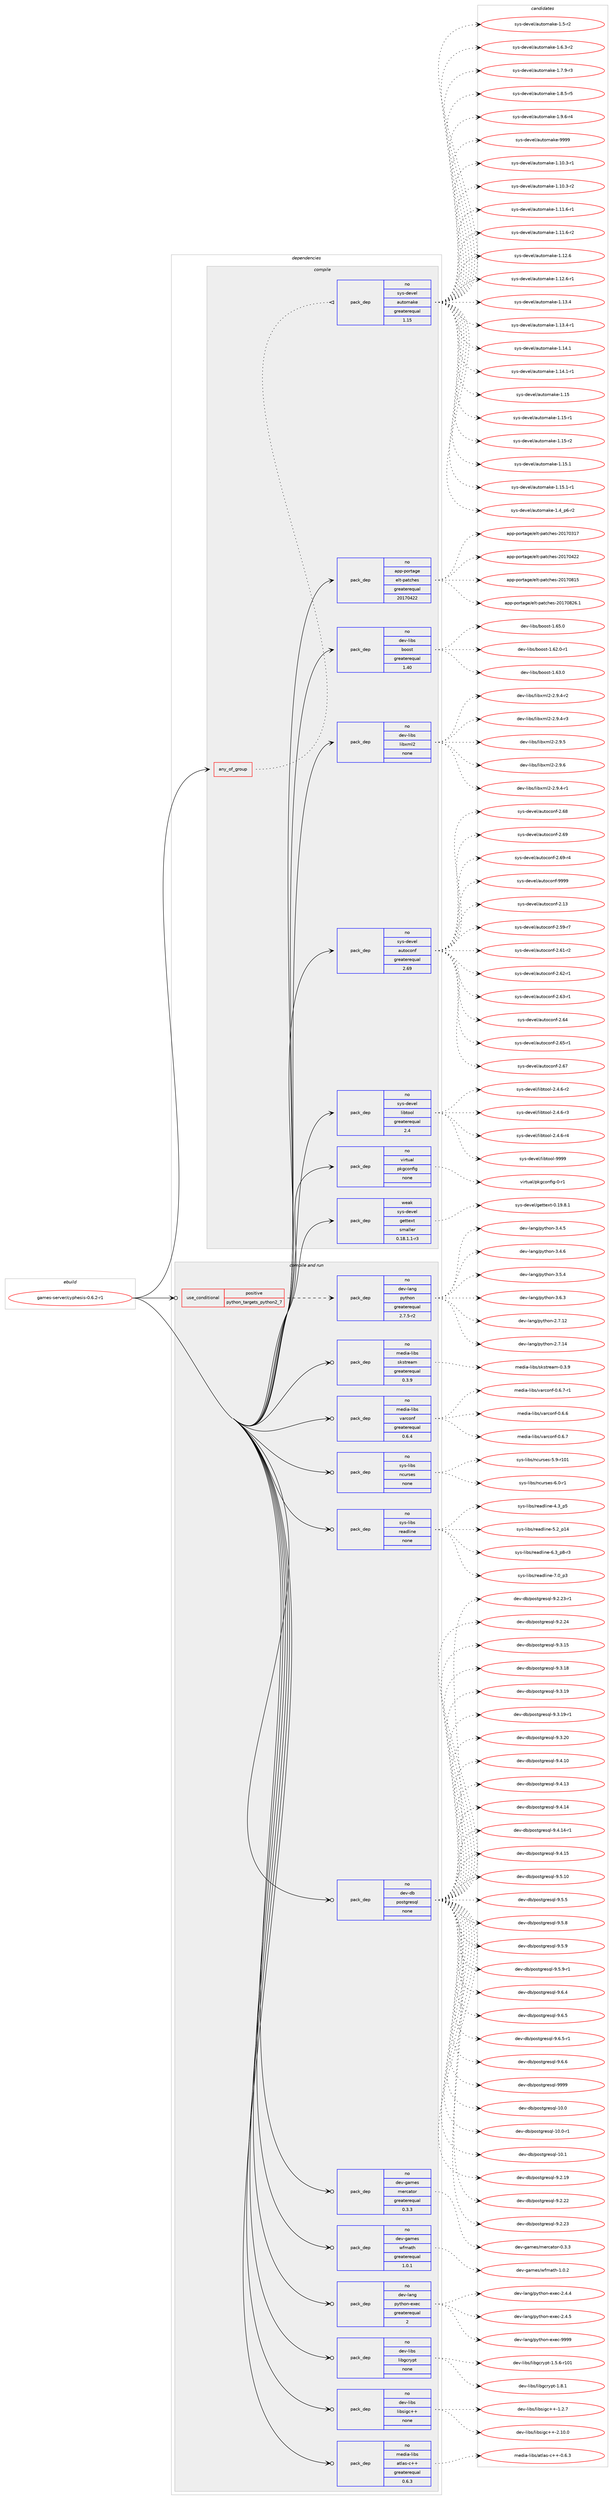 digraph prolog {

# *************
# Graph options
# *************

newrank=true;
concentrate=true;
compound=true;
graph [rankdir=LR,fontname=Helvetica,fontsize=10,ranksep=1.5];#, ranksep=2.5, nodesep=0.2];
edge  [arrowhead=vee];
node  [fontname=Helvetica,fontsize=10];

# **********
# The ebuild
# **********

subgraph cluster_leftcol {
color=gray;
rank=same;
label=<<i>ebuild</i>>;
id [label="games-server/cyphesis-0.6.2-r1", color=red, width=4, href="../games-server/cyphesis-0.6.2-r1.svg"];
}

# ****************
# The dependencies
# ****************

subgraph cluster_midcol {
color=gray;
label=<<i>dependencies</i>>;
subgraph cluster_compile {
fillcolor="#eeeeee";
style=filled;
label=<<i>compile</i>>;
subgraph any4693 {
dependency303102 [label=<<TABLE BORDER="0" CELLBORDER="1" CELLSPACING="0" CELLPADDING="4"><TR><TD CELLPADDING="10">any_of_group</TD></TR></TABLE>>, shape=none, color=red];subgraph pack217354 {
dependency303103 [label=<<TABLE BORDER="0" CELLBORDER="1" CELLSPACING="0" CELLPADDING="4" WIDTH="220"><TR><TD ROWSPAN="6" CELLPADDING="30">pack_dep</TD></TR><TR><TD WIDTH="110">no</TD></TR><TR><TD>sys-devel</TD></TR><TR><TD>automake</TD></TR><TR><TD>greaterequal</TD></TR><TR><TD>1.15</TD></TR></TABLE>>, shape=none, color=blue];
}
dependency303102:e -> dependency303103:w [weight=20,style="dotted",arrowhead="oinv"];
}
id:e -> dependency303102:w [weight=20,style="solid",arrowhead="vee"];
subgraph pack217355 {
dependency303104 [label=<<TABLE BORDER="0" CELLBORDER="1" CELLSPACING="0" CELLPADDING="4" WIDTH="220"><TR><TD ROWSPAN="6" CELLPADDING="30">pack_dep</TD></TR><TR><TD WIDTH="110">no</TD></TR><TR><TD>app-portage</TD></TR><TR><TD>elt-patches</TD></TR><TR><TD>greaterequal</TD></TR><TR><TD>20170422</TD></TR></TABLE>>, shape=none, color=blue];
}
id:e -> dependency303104:w [weight=20,style="solid",arrowhead="vee"];
subgraph pack217356 {
dependency303105 [label=<<TABLE BORDER="0" CELLBORDER="1" CELLSPACING="0" CELLPADDING="4" WIDTH="220"><TR><TD ROWSPAN="6" CELLPADDING="30">pack_dep</TD></TR><TR><TD WIDTH="110">no</TD></TR><TR><TD>dev-libs</TD></TR><TR><TD>boost</TD></TR><TR><TD>greaterequal</TD></TR><TR><TD>1.40</TD></TR></TABLE>>, shape=none, color=blue];
}
id:e -> dependency303105:w [weight=20,style="solid",arrowhead="vee"];
subgraph pack217357 {
dependency303106 [label=<<TABLE BORDER="0" CELLBORDER="1" CELLSPACING="0" CELLPADDING="4" WIDTH="220"><TR><TD ROWSPAN="6" CELLPADDING="30">pack_dep</TD></TR><TR><TD WIDTH="110">no</TD></TR><TR><TD>dev-libs</TD></TR><TR><TD>libxml2</TD></TR><TR><TD>none</TD></TR><TR><TD></TD></TR></TABLE>>, shape=none, color=blue];
}
id:e -> dependency303106:w [weight=20,style="solid",arrowhead="vee"];
subgraph pack217358 {
dependency303107 [label=<<TABLE BORDER="0" CELLBORDER="1" CELLSPACING="0" CELLPADDING="4" WIDTH="220"><TR><TD ROWSPAN="6" CELLPADDING="30">pack_dep</TD></TR><TR><TD WIDTH="110">no</TD></TR><TR><TD>sys-devel</TD></TR><TR><TD>autoconf</TD></TR><TR><TD>greaterequal</TD></TR><TR><TD>2.69</TD></TR></TABLE>>, shape=none, color=blue];
}
id:e -> dependency303107:w [weight=20,style="solid",arrowhead="vee"];
subgraph pack217359 {
dependency303108 [label=<<TABLE BORDER="0" CELLBORDER="1" CELLSPACING="0" CELLPADDING="4" WIDTH="220"><TR><TD ROWSPAN="6" CELLPADDING="30">pack_dep</TD></TR><TR><TD WIDTH="110">no</TD></TR><TR><TD>sys-devel</TD></TR><TR><TD>libtool</TD></TR><TR><TD>greaterequal</TD></TR><TR><TD>2.4</TD></TR></TABLE>>, shape=none, color=blue];
}
id:e -> dependency303108:w [weight=20,style="solid",arrowhead="vee"];
subgraph pack217360 {
dependency303109 [label=<<TABLE BORDER="0" CELLBORDER="1" CELLSPACING="0" CELLPADDING="4" WIDTH="220"><TR><TD ROWSPAN="6" CELLPADDING="30">pack_dep</TD></TR><TR><TD WIDTH="110">no</TD></TR><TR><TD>virtual</TD></TR><TR><TD>pkgconfig</TD></TR><TR><TD>none</TD></TR><TR><TD></TD></TR></TABLE>>, shape=none, color=blue];
}
id:e -> dependency303109:w [weight=20,style="solid",arrowhead="vee"];
subgraph pack217361 {
dependency303110 [label=<<TABLE BORDER="0" CELLBORDER="1" CELLSPACING="0" CELLPADDING="4" WIDTH="220"><TR><TD ROWSPAN="6" CELLPADDING="30">pack_dep</TD></TR><TR><TD WIDTH="110">weak</TD></TR><TR><TD>sys-devel</TD></TR><TR><TD>gettext</TD></TR><TR><TD>smaller</TD></TR><TR><TD>0.18.1.1-r3</TD></TR></TABLE>>, shape=none, color=blue];
}
id:e -> dependency303110:w [weight=20,style="solid",arrowhead="vee"];
}
subgraph cluster_compileandrun {
fillcolor="#eeeeee";
style=filled;
label=<<i>compile and run</i>>;
subgraph cond81001 {
dependency303111 [label=<<TABLE BORDER="0" CELLBORDER="1" CELLSPACING="0" CELLPADDING="4"><TR><TD ROWSPAN="3" CELLPADDING="10">use_conditional</TD></TR><TR><TD>positive</TD></TR><TR><TD>python_targets_python2_7</TD></TR></TABLE>>, shape=none, color=red];
subgraph pack217362 {
dependency303112 [label=<<TABLE BORDER="0" CELLBORDER="1" CELLSPACING="0" CELLPADDING="4" WIDTH="220"><TR><TD ROWSPAN="6" CELLPADDING="30">pack_dep</TD></TR><TR><TD WIDTH="110">no</TD></TR><TR><TD>dev-lang</TD></TR><TR><TD>python</TD></TR><TR><TD>greaterequal</TD></TR><TR><TD>2.7.5-r2</TD></TR></TABLE>>, shape=none, color=blue];
}
dependency303111:e -> dependency303112:w [weight=20,style="dashed",arrowhead="vee"];
}
id:e -> dependency303111:w [weight=20,style="solid",arrowhead="odotvee"];
subgraph pack217363 {
dependency303113 [label=<<TABLE BORDER="0" CELLBORDER="1" CELLSPACING="0" CELLPADDING="4" WIDTH="220"><TR><TD ROWSPAN="6" CELLPADDING="30">pack_dep</TD></TR><TR><TD WIDTH="110">no</TD></TR><TR><TD>dev-db</TD></TR><TR><TD>postgresql</TD></TR><TR><TD>none</TD></TR><TR><TD></TD></TR></TABLE>>, shape=none, color=blue];
}
id:e -> dependency303113:w [weight=20,style="solid",arrowhead="odotvee"];
subgraph pack217364 {
dependency303114 [label=<<TABLE BORDER="0" CELLBORDER="1" CELLSPACING="0" CELLPADDING="4" WIDTH="220"><TR><TD ROWSPAN="6" CELLPADDING="30">pack_dep</TD></TR><TR><TD WIDTH="110">no</TD></TR><TR><TD>dev-games</TD></TR><TR><TD>mercator</TD></TR><TR><TD>greaterequal</TD></TR><TR><TD>0.3.3</TD></TR></TABLE>>, shape=none, color=blue];
}
id:e -> dependency303114:w [weight=20,style="solid",arrowhead="odotvee"];
subgraph pack217365 {
dependency303115 [label=<<TABLE BORDER="0" CELLBORDER="1" CELLSPACING="0" CELLPADDING="4" WIDTH="220"><TR><TD ROWSPAN="6" CELLPADDING="30">pack_dep</TD></TR><TR><TD WIDTH="110">no</TD></TR><TR><TD>dev-games</TD></TR><TR><TD>wfmath</TD></TR><TR><TD>greaterequal</TD></TR><TR><TD>1.0.1</TD></TR></TABLE>>, shape=none, color=blue];
}
id:e -> dependency303115:w [weight=20,style="solid",arrowhead="odotvee"];
subgraph pack217366 {
dependency303116 [label=<<TABLE BORDER="0" CELLBORDER="1" CELLSPACING="0" CELLPADDING="4" WIDTH="220"><TR><TD ROWSPAN="6" CELLPADDING="30">pack_dep</TD></TR><TR><TD WIDTH="110">no</TD></TR><TR><TD>dev-lang</TD></TR><TR><TD>python-exec</TD></TR><TR><TD>greaterequal</TD></TR><TR><TD>2</TD></TR></TABLE>>, shape=none, color=blue];
}
id:e -> dependency303116:w [weight=20,style="solid",arrowhead="odotvee"];
subgraph pack217367 {
dependency303117 [label=<<TABLE BORDER="0" CELLBORDER="1" CELLSPACING="0" CELLPADDING="4" WIDTH="220"><TR><TD ROWSPAN="6" CELLPADDING="30">pack_dep</TD></TR><TR><TD WIDTH="110">no</TD></TR><TR><TD>dev-libs</TD></TR><TR><TD>libgcrypt</TD></TR><TR><TD>none</TD></TR><TR><TD></TD></TR></TABLE>>, shape=none, color=blue];
}
id:e -> dependency303117:w [weight=20,style="solid",arrowhead="odotvee"];
subgraph pack217368 {
dependency303118 [label=<<TABLE BORDER="0" CELLBORDER="1" CELLSPACING="0" CELLPADDING="4" WIDTH="220"><TR><TD ROWSPAN="6" CELLPADDING="30">pack_dep</TD></TR><TR><TD WIDTH="110">no</TD></TR><TR><TD>dev-libs</TD></TR><TR><TD>libsigc++</TD></TR><TR><TD>none</TD></TR><TR><TD></TD></TR></TABLE>>, shape=none, color=blue];
}
id:e -> dependency303118:w [weight=20,style="solid",arrowhead="odotvee"];
subgraph pack217369 {
dependency303119 [label=<<TABLE BORDER="0" CELLBORDER="1" CELLSPACING="0" CELLPADDING="4" WIDTH="220"><TR><TD ROWSPAN="6" CELLPADDING="30">pack_dep</TD></TR><TR><TD WIDTH="110">no</TD></TR><TR><TD>media-libs</TD></TR><TR><TD>atlas-c++</TD></TR><TR><TD>greaterequal</TD></TR><TR><TD>0.6.3</TD></TR></TABLE>>, shape=none, color=blue];
}
id:e -> dependency303119:w [weight=20,style="solid",arrowhead="odotvee"];
subgraph pack217370 {
dependency303120 [label=<<TABLE BORDER="0" CELLBORDER="1" CELLSPACING="0" CELLPADDING="4" WIDTH="220"><TR><TD ROWSPAN="6" CELLPADDING="30">pack_dep</TD></TR><TR><TD WIDTH="110">no</TD></TR><TR><TD>media-libs</TD></TR><TR><TD>skstream</TD></TR><TR><TD>greaterequal</TD></TR><TR><TD>0.3.9</TD></TR></TABLE>>, shape=none, color=blue];
}
id:e -> dependency303120:w [weight=20,style="solid",arrowhead="odotvee"];
subgraph pack217371 {
dependency303121 [label=<<TABLE BORDER="0" CELLBORDER="1" CELLSPACING="0" CELLPADDING="4" WIDTH="220"><TR><TD ROWSPAN="6" CELLPADDING="30">pack_dep</TD></TR><TR><TD WIDTH="110">no</TD></TR><TR><TD>media-libs</TD></TR><TR><TD>varconf</TD></TR><TR><TD>greaterequal</TD></TR><TR><TD>0.6.4</TD></TR></TABLE>>, shape=none, color=blue];
}
id:e -> dependency303121:w [weight=20,style="solid",arrowhead="odotvee"];
subgraph pack217372 {
dependency303122 [label=<<TABLE BORDER="0" CELLBORDER="1" CELLSPACING="0" CELLPADDING="4" WIDTH="220"><TR><TD ROWSPAN="6" CELLPADDING="30">pack_dep</TD></TR><TR><TD WIDTH="110">no</TD></TR><TR><TD>sys-libs</TD></TR><TR><TD>ncurses</TD></TR><TR><TD>none</TD></TR><TR><TD></TD></TR></TABLE>>, shape=none, color=blue];
}
id:e -> dependency303122:w [weight=20,style="solid",arrowhead="odotvee"];
subgraph pack217373 {
dependency303123 [label=<<TABLE BORDER="0" CELLBORDER="1" CELLSPACING="0" CELLPADDING="4" WIDTH="220"><TR><TD ROWSPAN="6" CELLPADDING="30">pack_dep</TD></TR><TR><TD WIDTH="110">no</TD></TR><TR><TD>sys-libs</TD></TR><TR><TD>readline</TD></TR><TR><TD>none</TD></TR><TR><TD></TD></TR></TABLE>>, shape=none, color=blue];
}
id:e -> dependency303123:w [weight=20,style="solid",arrowhead="odotvee"];
}
subgraph cluster_run {
fillcolor="#eeeeee";
style=filled;
label=<<i>run</i>>;
}
}

# **************
# The candidates
# **************

subgraph cluster_choices {
rank=same;
color=gray;
label=<<i>candidates</i>>;

subgraph choice217354 {
color=black;
nodesep=1;
choice11512111545100101118101108479711711611110997107101454946494846514511449 [label="sys-devel/automake-1.10.3-r1", color=red, width=4,href="../sys-devel/automake-1.10.3-r1.svg"];
choice11512111545100101118101108479711711611110997107101454946494846514511450 [label="sys-devel/automake-1.10.3-r2", color=red, width=4,href="../sys-devel/automake-1.10.3-r2.svg"];
choice11512111545100101118101108479711711611110997107101454946494946544511449 [label="sys-devel/automake-1.11.6-r1", color=red, width=4,href="../sys-devel/automake-1.11.6-r1.svg"];
choice11512111545100101118101108479711711611110997107101454946494946544511450 [label="sys-devel/automake-1.11.6-r2", color=red, width=4,href="../sys-devel/automake-1.11.6-r2.svg"];
choice1151211154510010111810110847971171161111099710710145494649504654 [label="sys-devel/automake-1.12.6", color=red, width=4,href="../sys-devel/automake-1.12.6.svg"];
choice11512111545100101118101108479711711611110997107101454946495046544511449 [label="sys-devel/automake-1.12.6-r1", color=red, width=4,href="../sys-devel/automake-1.12.6-r1.svg"];
choice1151211154510010111810110847971171161111099710710145494649514652 [label="sys-devel/automake-1.13.4", color=red, width=4,href="../sys-devel/automake-1.13.4.svg"];
choice11512111545100101118101108479711711611110997107101454946495146524511449 [label="sys-devel/automake-1.13.4-r1", color=red, width=4,href="../sys-devel/automake-1.13.4-r1.svg"];
choice1151211154510010111810110847971171161111099710710145494649524649 [label="sys-devel/automake-1.14.1", color=red, width=4,href="../sys-devel/automake-1.14.1.svg"];
choice11512111545100101118101108479711711611110997107101454946495246494511449 [label="sys-devel/automake-1.14.1-r1", color=red, width=4,href="../sys-devel/automake-1.14.1-r1.svg"];
choice115121115451001011181011084797117116111109971071014549464953 [label="sys-devel/automake-1.15", color=red, width=4,href="../sys-devel/automake-1.15.svg"];
choice1151211154510010111810110847971171161111099710710145494649534511449 [label="sys-devel/automake-1.15-r1", color=red, width=4,href="../sys-devel/automake-1.15-r1.svg"];
choice1151211154510010111810110847971171161111099710710145494649534511450 [label="sys-devel/automake-1.15-r2", color=red, width=4,href="../sys-devel/automake-1.15-r2.svg"];
choice1151211154510010111810110847971171161111099710710145494649534649 [label="sys-devel/automake-1.15.1", color=red, width=4,href="../sys-devel/automake-1.15.1.svg"];
choice11512111545100101118101108479711711611110997107101454946495346494511449 [label="sys-devel/automake-1.15.1-r1", color=red, width=4,href="../sys-devel/automake-1.15.1-r1.svg"];
choice115121115451001011181011084797117116111109971071014549465295112544511450 [label="sys-devel/automake-1.4_p6-r2", color=red, width=4,href="../sys-devel/automake-1.4_p6-r2.svg"];
choice11512111545100101118101108479711711611110997107101454946534511450 [label="sys-devel/automake-1.5-r2", color=red, width=4,href="../sys-devel/automake-1.5-r2.svg"];
choice115121115451001011181011084797117116111109971071014549465446514511450 [label="sys-devel/automake-1.6.3-r2", color=red, width=4,href="../sys-devel/automake-1.6.3-r2.svg"];
choice115121115451001011181011084797117116111109971071014549465546574511451 [label="sys-devel/automake-1.7.9-r3", color=red, width=4,href="../sys-devel/automake-1.7.9-r3.svg"];
choice115121115451001011181011084797117116111109971071014549465646534511453 [label="sys-devel/automake-1.8.5-r5", color=red, width=4,href="../sys-devel/automake-1.8.5-r5.svg"];
choice115121115451001011181011084797117116111109971071014549465746544511452 [label="sys-devel/automake-1.9.6-r4", color=red, width=4,href="../sys-devel/automake-1.9.6-r4.svg"];
choice115121115451001011181011084797117116111109971071014557575757 [label="sys-devel/automake-9999", color=red, width=4,href="../sys-devel/automake-9999.svg"];
dependency303103:e -> choice11512111545100101118101108479711711611110997107101454946494846514511449:w [style=dotted,weight="100"];
dependency303103:e -> choice11512111545100101118101108479711711611110997107101454946494846514511450:w [style=dotted,weight="100"];
dependency303103:e -> choice11512111545100101118101108479711711611110997107101454946494946544511449:w [style=dotted,weight="100"];
dependency303103:e -> choice11512111545100101118101108479711711611110997107101454946494946544511450:w [style=dotted,weight="100"];
dependency303103:e -> choice1151211154510010111810110847971171161111099710710145494649504654:w [style=dotted,weight="100"];
dependency303103:e -> choice11512111545100101118101108479711711611110997107101454946495046544511449:w [style=dotted,weight="100"];
dependency303103:e -> choice1151211154510010111810110847971171161111099710710145494649514652:w [style=dotted,weight="100"];
dependency303103:e -> choice11512111545100101118101108479711711611110997107101454946495146524511449:w [style=dotted,weight="100"];
dependency303103:e -> choice1151211154510010111810110847971171161111099710710145494649524649:w [style=dotted,weight="100"];
dependency303103:e -> choice11512111545100101118101108479711711611110997107101454946495246494511449:w [style=dotted,weight="100"];
dependency303103:e -> choice115121115451001011181011084797117116111109971071014549464953:w [style=dotted,weight="100"];
dependency303103:e -> choice1151211154510010111810110847971171161111099710710145494649534511449:w [style=dotted,weight="100"];
dependency303103:e -> choice1151211154510010111810110847971171161111099710710145494649534511450:w [style=dotted,weight="100"];
dependency303103:e -> choice1151211154510010111810110847971171161111099710710145494649534649:w [style=dotted,weight="100"];
dependency303103:e -> choice11512111545100101118101108479711711611110997107101454946495346494511449:w [style=dotted,weight="100"];
dependency303103:e -> choice115121115451001011181011084797117116111109971071014549465295112544511450:w [style=dotted,weight="100"];
dependency303103:e -> choice11512111545100101118101108479711711611110997107101454946534511450:w [style=dotted,weight="100"];
dependency303103:e -> choice115121115451001011181011084797117116111109971071014549465446514511450:w [style=dotted,weight="100"];
dependency303103:e -> choice115121115451001011181011084797117116111109971071014549465546574511451:w [style=dotted,weight="100"];
dependency303103:e -> choice115121115451001011181011084797117116111109971071014549465646534511453:w [style=dotted,weight="100"];
dependency303103:e -> choice115121115451001011181011084797117116111109971071014549465746544511452:w [style=dotted,weight="100"];
dependency303103:e -> choice115121115451001011181011084797117116111109971071014557575757:w [style=dotted,weight="100"];
}
subgraph choice217355 {
color=black;
nodesep=1;
choice97112112451121111141169710310147101108116451129711699104101115455048495548514955 [label="app-portage/elt-patches-20170317", color=red, width=4,href="../app-portage/elt-patches-20170317.svg"];
choice97112112451121111141169710310147101108116451129711699104101115455048495548525050 [label="app-portage/elt-patches-20170422", color=red, width=4,href="../app-portage/elt-patches-20170422.svg"];
choice97112112451121111141169710310147101108116451129711699104101115455048495548564953 [label="app-portage/elt-patches-20170815", color=red, width=4,href="../app-portage/elt-patches-20170815.svg"];
choice971121124511211111411697103101471011081164511297116991041011154550484955485650544649 [label="app-portage/elt-patches-20170826.1", color=red, width=4,href="../app-portage/elt-patches-20170826.1.svg"];
dependency303104:e -> choice97112112451121111141169710310147101108116451129711699104101115455048495548514955:w [style=dotted,weight="100"];
dependency303104:e -> choice97112112451121111141169710310147101108116451129711699104101115455048495548525050:w [style=dotted,weight="100"];
dependency303104:e -> choice97112112451121111141169710310147101108116451129711699104101115455048495548564953:w [style=dotted,weight="100"];
dependency303104:e -> choice971121124511211111411697103101471011081164511297116991041011154550484955485650544649:w [style=dotted,weight="100"];
}
subgraph choice217356 {
color=black;
nodesep=1;
choice10010111845108105981154798111111115116454946545046484511449 [label="dev-libs/boost-1.62.0-r1", color=red, width=4,href="../dev-libs/boost-1.62.0-r1.svg"];
choice1001011184510810598115479811111111511645494654514648 [label="dev-libs/boost-1.63.0", color=red, width=4,href="../dev-libs/boost-1.63.0.svg"];
choice1001011184510810598115479811111111511645494654534648 [label="dev-libs/boost-1.65.0", color=red, width=4,href="../dev-libs/boost-1.65.0.svg"];
dependency303105:e -> choice10010111845108105981154798111111115116454946545046484511449:w [style=dotted,weight="100"];
dependency303105:e -> choice1001011184510810598115479811111111511645494654514648:w [style=dotted,weight="100"];
dependency303105:e -> choice1001011184510810598115479811111111511645494654534648:w [style=dotted,weight="100"];
}
subgraph choice217357 {
color=black;
nodesep=1;
choice10010111845108105981154710810598120109108504550465746524511449 [label="dev-libs/libxml2-2.9.4-r1", color=red, width=4,href="../dev-libs/libxml2-2.9.4-r1.svg"];
choice10010111845108105981154710810598120109108504550465746524511450 [label="dev-libs/libxml2-2.9.4-r2", color=red, width=4,href="../dev-libs/libxml2-2.9.4-r2.svg"];
choice10010111845108105981154710810598120109108504550465746524511451 [label="dev-libs/libxml2-2.9.4-r3", color=red, width=4,href="../dev-libs/libxml2-2.9.4-r3.svg"];
choice1001011184510810598115471081059812010910850455046574653 [label="dev-libs/libxml2-2.9.5", color=red, width=4,href="../dev-libs/libxml2-2.9.5.svg"];
choice1001011184510810598115471081059812010910850455046574654 [label="dev-libs/libxml2-2.9.6", color=red, width=4,href="../dev-libs/libxml2-2.9.6.svg"];
dependency303106:e -> choice10010111845108105981154710810598120109108504550465746524511449:w [style=dotted,weight="100"];
dependency303106:e -> choice10010111845108105981154710810598120109108504550465746524511450:w [style=dotted,weight="100"];
dependency303106:e -> choice10010111845108105981154710810598120109108504550465746524511451:w [style=dotted,weight="100"];
dependency303106:e -> choice1001011184510810598115471081059812010910850455046574653:w [style=dotted,weight="100"];
dependency303106:e -> choice1001011184510810598115471081059812010910850455046574654:w [style=dotted,weight="100"];
}
subgraph choice217358 {
color=black;
nodesep=1;
choice115121115451001011181011084797117116111991111101024550464951 [label="sys-devel/autoconf-2.13", color=red, width=4,href="../sys-devel/autoconf-2.13.svg"];
choice1151211154510010111810110847971171161119911111010245504653574511455 [label="sys-devel/autoconf-2.59-r7", color=red, width=4,href="../sys-devel/autoconf-2.59-r7.svg"];
choice1151211154510010111810110847971171161119911111010245504654494511450 [label="sys-devel/autoconf-2.61-r2", color=red, width=4,href="../sys-devel/autoconf-2.61-r2.svg"];
choice1151211154510010111810110847971171161119911111010245504654504511449 [label="sys-devel/autoconf-2.62-r1", color=red, width=4,href="../sys-devel/autoconf-2.62-r1.svg"];
choice1151211154510010111810110847971171161119911111010245504654514511449 [label="sys-devel/autoconf-2.63-r1", color=red, width=4,href="../sys-devel/autoconf-2.63-r1.svg"];
choice115121115451001011181011084797117116111991111101024550465452 [label="sys-devel/autoconf-2.64", color=red, width=4,href="../sys-devel/autoconf-2.64.svg"];
choice1151211154510010111810110847971171161119911111010245504654534511449 [label="sys-devel/autoconf-2.65-r1", color=red, width=4,href="../sys-devel/autoconf-2.65-r1.svg"];
choice115121115451001011181011084797117116111991111101024550465455 [label="sys-devel/autoconf-2.67", color=red, width=4,href="../sys-devel/autoconf-2.67.svg"];
choice115121115451001011181011084797117116111991111101024550465456 [label="sys-devel/autoconf-2.68", color=red, width=4,href="../sys-devel/autoconf-2.68.svg"];
choice115121115451001011181011084797117116111991111101024550465457 [label="sys-devel/autoconf-2.69", color=red, width=4,href="../sys-devel/autoconf-2.69.svg"];
choice1151211154510010111810110847971171161119911111010245504654574511452 [label="sys-devel/autoconf-2.69-r4", color=red, width=4,href="../sys-devel/autoconf-2.69-r4.svg"];
choice115121115451001011181011084797117116111991111101024557575757 [label="sys-devel/autoconf-9999", color=red, width=4,href="../sys-devel/autoconf-9999.svg"];
dependency303107:e -> choice115121115451001011181011084797117116111991111101024550464951:w [style=dotted,weight="100"];
dependency303107:e -> choice1151211154510010111810110847971171161119911111010245504653574511455:w [style=dotted,weight="100"];
dependency303107:e -> choice1151211154510010111810110847971171161119911111010245504654494511450:w [style=dotted,weight="100"];
dependency303107:e -> choice1151211154510010111810110847971171161119911111010245504654504511449:w [style=dotted,weight="100"];
dependency303107:e -> choice1151211154510010111810110847971171161119911111010245504654514511449:w [style=dotted,weight="100"];
dependency303107:e -> choice115121115451001011181011084797117116111991111101024550465452:w [style=dotted,weight="100"];
dependency303107:e -> choice1151211154510010111810110847971171161119911111010245504654534511449:w [style=dotted,weight="100"];
dependency303107:e -> choice115121115451001011181011084797117116111991111101024550465455:w [style=dotted,weight="100"];
dependency303107:e -> choice115121115451001011181011084797117116111991111101024550465456:w [style=dotted,weight="100"];
dependency303107:e -> choice115121115451001011181011084797117116111991111101024550465457:w [style=dotted,weight="100"];
dependency303107:e -> choice1151211154510010111810110847971171161119911111010245504654574511452:w [style=dotted,weight="100"];
dependency303107:e -> choice115121115451001011181011084797117116111991111101024557575757:w [style=dotted,weight="100"];
}
subgraph choice217359 {
color=black;
nodesep=1;
choice1151211154510010111810110847108105981161111111084550465246544511450 [label="sys-devel/libtool-2.4.6-r2", color=red, width=4,href="../sys-devel/libtool-2.4.6-r2.svg"];
choice1151211154510010111810110847108105981161111111084550465246544511451 [label="sys-devel/libtool-2.4.6-r3", color=red, width=4,href="../sys-devel/libtool-2.4.6-r3.svg"];
choice1151211154510010111810110847108105981161111111084550465246544511452 [label="sys-devel/libtool-2.4.6-r4", color=red, width=4,href="../sys-devel/libtool-2.4.6-r4.svg"];
choice1151211154510010111810110847108105981161111111084557575757 [label="sys-devel/libtool-9999", color=red, width=4,href="../sys-devel/libtool-9999.svg"];
dependency303108:e -> choice1151211154510010111810110847108105981161111111084550465246544511450:w [style=dotted,weight="100"];
dependency303108:e -> choice1151211154510010111810110847108105981161111111084550465246544511451:w [style=dotted,weight="100"];
dependency303108:e -> choice1151211154510010111810110847108105981161111111084550465246544511452:w [style=dotted,weight="100"];
dependency303108:e -> choice1151211154510010111810110847108105981161111111084557575757:w [style=dotted,weight="100"];
}
subgraph choice217360 {
color=black;
nodesep=1;
choice11810511411611797108471121071039911111010210510345484511449 [label="virtual/pkgconfig-0-r1", color=red, width=4,href="../virtual/pkgconfig-0-r1.svg"];
dependency303109:e -> choice11810511411611797108471121071039911111010210510345484511449:w [style=dotted,weight="100"];
}
subgraph choice217361 {
color=black;
nodesep=1;
choice1151211154510010111810110847103101116116101120116454846495746564649 [label="sys-devel/gettext-0.19.8.1", color=red, width=4,href="../sys-devel/gettext-0.19.8.1.svg"];
dependency303110:e -> choice1151211154510010111810110847103101116116101120116454846495746564649:w [style=dotted,weight="100"];
}
subgraph choice217362 {
color=black;
nodesep=1;
choice10010111845108971101034711212111610411111045504655464950 [label="dev-lang/python-2.7.12", color=red, width=4,href="../dev-lang/python-2.7.12.svg"];
choice10010111845108971101034711212111610411111045504655464952 [label="dev-lang/python-2.7.14", color=red, width=4,href="../dev-lang/python-2.7.14.svg"];
choice100101118451089711010347112121116104111110455146524653 [label="dev-lang/python-3.4.5", color=red, width=4,href="../dev-lang/python-3.4.5.svg"];
choice100101118451089711010347112121116104111110455146524654 [label="dev-lang/python-3.4.6", color=red, width=4,href="../dev-lang/python-3.4.6.svg"];
choice100101118451089711010347112121116104111110455146534652 [label="dev-lang/python-3.5.4", color=red, width=4,href="../dev-lang/python-3.5.4.svg"];
choice100101118451089711010347112121116104111110455146544651 [label="dev-lang/python-3.6.3", color=red, width=4,href="../dev-lang/python-3.6.3.svg"];
dependency303112:e -> choice10010111845108971101034711212111610411111045504655464950:w [style=dotted,weight="100"];
dependency303112:e -> choice10010111845108971101034711212111610411111045504655464952:w [style=dotted,weight="100"];
dependency303112:e -> choice100101118451089711010347112121116104111110455146524653:w [style=dotted,weight="100"];
dependency303112:e -> choice100101118451089711010347112121116104111110455146524654:w [style=dotted,weight="100"];
dependency303112:e -> choice100101118451089711010347112121116104111110455146534652:w [style=dotted,weight="100"];
dependency303112:e -> choice100101118451089711010347112121116104111110455146544651:w [style=dotted,weight="100"];
}
subgraph choice217363 {
color=black;
nodesep=1;
choice1001011184510098471121111151161031141011151131084549484648 [label="dev-db/postgresql-10.0", color=red, width=4,href="../dev-db/postgresql-10.0.svg"];
choice10010111845100984711211111511610311410111511310845494846484511449 [label="dev-db/postgresql-10.0-r1", color=red, width=4,href="../dev-db/postgresql-10.0-r1.svg"];
choice1001011184510098471121111151161031141011151131084549484649 [label="dev-db/postgresql-10.1", color=red, width=4,href="../dev-db/postgresql-10.1.svg"];
choice10010111845100984711211111511610311410111511310845574650464957 [label="dev-db/postgresql-9.2.19", color=red, width=4,href="../dev-db/postgresql-9.2.19.svg"];
choice10010111845100984711211111511610311410111511310845574650465050 [label="dev-db/postgresql-9.2.22", color=red, width=4,href="../dev-db/postgresql-9.2.22.svg"];
choice10010111845100984711211111511610311410111511310845574650465051 [label="dev-db/postgresql-9.2.23", color=red, width=4,href="../dev-db/postgresql-9.2.23.svg"];
choice100101118451009847112111115116103114101115113108455746504650514511449 [label="dev-db/postgresql-9.2.23-r1", color=red, width=4,href="../dev-db/postgresql-9.2.23-r1.svg"];
choice10010111845100984711211111511610311410111511310845574650465052 [label="dev-db/postgresql-9.2.24", color=red, width=4,href="../dev-db/postgresql-9.2.24.svg"];
choice10010111845100984711211111511610311410111511310845574651464953 [label="dev-db/postgresql-9.3.15", color=red, width=4,href="../dev-db/postgresql-9.3.15.svg"];
choice10010111845100984711211111511610311410111511310845574651464956 [label="dev-db/postgresql-9.3.18", color=red, width=4,href="../dev-db/postgresql-9.3.18.svg"];
choice10010111845100984711211111511610311410111511310845574651464957 [label="dev-db/postgresql-9.3.19", color=red, width=4,href="../dev-db/postgresql-9.3.19.svg"];
choice100101118451009847112111115116103114101115113108455746514649574511449 [label="dev-db/postgresql-9.3.19-r1", color=red, width=4,href="../dev-db/postgresql-9.3.19-r1.svg"];
choice10010111845100984711211111511610311410111511310845574651465048 [label="dev-db/postgresql-9.3.20", color=red, width=4,href="../dev-db/postgresql-9.3.20.svg"];
choice10010111845100984711211111511610311410111511310845574652464948 [label="dev-db/postgresql-9.4.10", color=red, width=4,href="../dev-db/postgresql-9.4.10.svg"];
choice10010111845100984711211111511610311410111511310845574652464951 [label="dev-db/postgresql-9.4.13", color=red, width=4,href="../dev-db/postgresql-9.4.13.svg"];
choice10010111845100984711211111511610311410111511310845574652464952 [label="dev-db/postgresql-9.4.14", color=red, width=4,href="../dev-db/postgresql-9.4.14.svg"];
choice100101118451009847112111115116103114101115113108455746524649524511449 [label="dev-db/postgresql-9.4.14-r1", color=red, width=4,href="../dev-db/postgresql-9.4.14-r1.svg"];
choice10010111845100984711211111511610311410111511310845574652464953 [label="dev-db/postgresql-9.4.15", color=red, width=4,href="../dev-db/postgresql-9.4.15.svg"];
choice10010111845100984711211111511610311410111511310845574653464948 [label="dev-db/postgresql-9.5.10", color=red, width=4,href="../dev-db/postgresql-9.5.10.svg"];
choice100101118451009847112111115116103114101115113108455746534653 [label="dev-db/postgresql-9.5.5", color=red, width=4,href="../dev-db/postgresql-9.5.5.svg"];
choice100101118451009847112111115116103114101115113108455746534656 [label="dev-db/postgresql-9.5.8", color=red, width=4,href="../dev-db/postgresql-9.5.8.svg"];
choice100101118451009847112111115116103114101115113108455746534657 [label="dev-db/postgresql-9.5.9", color=red, width=4,href="../dev-db/postgresql-9.5.9.svg"];
choice1001011184510098471121111151161031141011151131084557465346574511449 [label="dev-db/postgresql-9.5.9-r1", color=red, width=4,href="../dev-db/postgresql-9.5.9-r1.svg"];
choice100101118451009847112111115116103114101115113108455746544652 [label="dev-db/postgresql-9.6.4", color=red, width=4,href="../dev-db/postgresql-9.6.4.svg"];
choice100101118451009847112111115116103114101115113108455746544653 [label="dev-db/postgresql-9.6.5", color=red, width=4,href="../dev-db/postgresql-9.6.5.svg"];
choice1001011184510098471121111151161031141011151131084557465446534511449 [label="dev-db/postgresql-9.6.5-r1", color=red, width=4,href="../dev-db/postgresql-9.6.5-r1.svg"];
choice100101118451009847112111115116103114101115113108455746544654 [label="dev-db/postgresql-9.6.6", color=red, width=4,href="../dev-db/postgresql-9.6.6.svg"];
choice1001011184510098471121111151161031141011151131084557575757 [label="dev-db/postgresql-9999", color=red, width=4,href="../dev-db/postgresql-9999.svg"];
dependency303113:e -> choice1001011184510098471121111151161031141011151131084549484648:w [style=dotted,weight="100"];
dependency303113:e -> choice10010111845100984711211111511610311410111511310845494846484511449:w [style=dotted,weight="100"];
dependency303113:e -> choice1001011184510098471121111151161031141011151131084549484649:w [style=dotted,weight="100"];
dependency303113:e -> choice10010111845100984711211111511610311410111511310845574650464957:w [style=dotted,weight="100"];
dependency303113:e -> choice10010111845100984711211111511610311410111511310845574650465050:w [style=dotted,weight="100"];
dependency303113:e -> choice10010111845100984711211111511610311410111511310845574650465051:w [style=dotted,weight="100"];
dependency303113:e -> choice100101118451009847112111115116103114101115113108455746504650514511449:w [style=dotted,weight="100"];
dependency303113:e -> choice10010111845100984711211111511610311410111511310845574650465052:w [style=dotted,weight="100"];
dependency303113:e -> choice10010111845100984711211111511610311410111511310845574651464953:w [style=dotted,weight="100"];
dependency303113:e -> choice10010111845100984711211111511610311410111511310845574651464956:w [style=dotted,weight="100"];
dependency303113:e -> choice10010111845100984711211111511610311410111511310845574651464957:w [style=dotted,weight="100"];
dependency303113:e -> choice100101118451009847112111115116103114101115113108455746514649574511449:w [style=dotted,weight="100"];
dependency303113:e -> choice10010111845100984711211111511610311410111511310845574651465048:w [style=dotted,weight="100"];
dependency303113:e -> choice10010111845100984711211111511610311410111511310845574652464948:w [style=dotted,weight="100"];
dependency303113:e -> choice10010111845100984711211111511610311410111511310845574652464951:w [style=dotted,weight="100"];
dependency303113:e -> choice10010111845100984711211111511610311410111511310845574652464952:w [style=dotted,weight="100"];
dependency303113:e -> choice100101118451009847112111115116103114101115113108455746524649524511449:w [style=dotted,weight="100"];
dependency303113:e -> choice10010111845100984711211111511610311410111511310845574652464953:w [style=dotted,weight="100"];
dependency303113:e -> choice10010111845100984711211111511610311410111511310845574653464948:w [style=dotted,weight="100"];
dependency303113:e -> choice100101118451009847112111115116103114101115113108455746534653:w [style=dotted,weight="100"];
dependency303113:e -> choice100101118451009847112111115116103114101115113108455746534656:w [style=dotted,weight="100"];
dependency303113:e -> choice100101118451009847112111115116103114101115113108455746534657:w [style=dotted,weight="100"];
dependency303113:e -> choice1001011184510098471121111151161031141011151131084557465346574511449:w [style=dotted,weight="100"];
dependency303113:e -> choice100101118451009847112111115116103114101115113108455746544652:w [style=dotted,weight="100"];
dependency303113:e -> choice100101118451009847112111115116103114101115113108455746544653:w [style=dotted,weight="100"];
dependency303113:e -> choice1001011184510098471121111151161031141011151131084557465446534511449:w [style=dotted,weight="100"];
dependency303113:e -> choice100101118451009847112111115116103114101115113108455746544654:w [style=dotted,weight="100"];
dependency303113:e -> choice1001011184510098471121111151161031141011151131084557575757:w [style=dotted,weight="100"];
}
subgraph choice217364 {
color=black;
nodesep=1;
choice1001011184510397109101115471091011149997116111114454846514651 [label="dev-games/mercator-0.3.3", color=red, width=4,href="../dev-games/mercator-0.3.3.svg"];
dependency303114:e -> choice1001011184510397109101115471091011149997116111114454846514651:w [style=dotted,weight="100"];
}
subgraph choice217365 {
color=black;
nodesep=1;
choice10010111845103971091011154711910210997116104454946484650 [label="dev-games/wfmath-1.0.2", color=red, width=4,href="../dev-games/wfmath-1.0.2.svg"];
dependency303115:e -> choice10010111845103971091011154711910210997116104454946484650:w [style=dotted,weight="100"];
}
subgraph choice217366 {
color=black;
nodesep=1;
choice1001011184510897110103471121211161041111104510112010199455046524652 [label="dev-lang/python-exec-2.4.4", color=red, width=4,href="../dev-lang/python-exec-2.4.4.svg"];
choice1001011184510897110103471121211161041111104510112010199455046524653 [label="dev-lang/python-exec-2.4.5", color=red, width=4,href="../dev-lang/python-exec-2.4.5.svg"];
choice10010111845108971101034711212111610411111045101120101994557575757 [label="dev-lang/python-exec-9999", color=red, width=4,href="../dev-lang/python-exec-9999.svg"];
dependency303116:e -> choice1001011184510897110103471121211161041111104510112010199455046524652:w [style=dotted,weight="100"];
dependency303116:e -> choice1001011184510897110103471121211161041111104510112010199455046524653:w [style=dotted,weight="100"];
dependency303116:e -> choice10010111845108971101034711212111610411111045101120101994557575757:w [style=dotted,weight="100"];
}
subgraph choice217367 {
color=black;
nodesep=1;
choice100101118451081059811547108105981039911412111211645494653465445114494849 [label="dev-libs/libgcrypt-1.5.6-r101", color=red, width=4,href="../dev-libs/libgcrypt-1.5.6-r101.svg"];
choice1001011184510810598115471081059810399114121112116454946564649 [label="dev-libs/libgcrypt-1.8.1", color=red, width=4,href="../dev-libs/libgcrypt-1.8.1.svg"];
dependency303117:e -> choice100101118451081059811547108105981039911412111211645494653465445114494849:w [style=dotted,weight="100"];
dependency303117:e -> choice1001011184510810598115471081059810399114121112116454946564649:w [style=dotted,weight="100"];
}
subgraph choice217368 {
color=black;
nodesep=1;
choice10010111845108105981154710810598115105103994343454946504655 [label="dev-libs/libsigc++-1.2.7", color=red, width=4,href="../dev-libs/libsigc++-1.2.7.svg"];
choice1001011184510810598115471081059811510510399434345504649484648 [label="dev-libs/libsigc++-2.10.0", color=red, width=4,href="../dev-libs/libsigc++-2.10.0.svg"];
dependency303118:e -> choice10010111845108105981154710810598115105103994343454946504655:w [style=dotted,weight="100"];
dependency303118:e -> choice1001011184510810598115471081059811510510399434345504649484648:w [style=dotted,weight="100"];
}
subgraph choice217369 {
color=black;
nodesep=1;
choice10910110010597451081059811547971161089711545994343454846544651 [label="media-libs/atlas-c++-0.6.3", color=red, width=4,href="../media-libs/atlas-c++-0.6.3.svg"];
dependency303119:e -> choice10910110010597451081059811547971161089711545994343454846544651:w [style=dotted,weight="100"];
}
subgraph choice217370 {
color=black;
nodesep=1;
choice1091011001059745108105981154711510711511611410197109454846514657 [label="media-libs/skstream-0.3.9", color=red, width=4,href="../media-libs/skstream-0.3.9.svg"];
dependency303120:e -> choice1091011001059745108105981154711510711511611410197109454846514657:w [style=dotted,weight="100"];
}
subgraph choice217371 {
color=black;
nodesep=1;
choice109101100105974510810598115471189711499111110102454846544654 [label="media-libs/varconf-0.6.6", color=red, width=4,href="../media-libs/varconf-0.6.6.svg"];
choice109101100105974510810598115471189711499111110102454846544655 [label="media-libs/varconf-0.6.7", color=red, width=4,href="../media-libs/varconf-0.6.7.svg"];
choice1091011001059745108105981154711897114991111101024548465446554511449 [label="media-libs/varconf-0.6.7-r1", color=red, width=4,href="../media-libs/varconf-0.6.7-r1.svg"];
dependency303121:e -> choice109101100105974510810598115471189711499111110102454846544654:w [style=dotted,weight="100"];
dependency303121:e -> choice109101100105974510810598115471189711499111110102454846544655:w [style=dotted,weight="100"];
dependency303121:e -> choice1091011001059745108105981154711897114991111101024548465446554511449:w [style=dotted,weight="100"];
}
subgraph choice217372 {
color=black;
nodesep=1;
choice115121115451081059811547110991171141151011154553465745114494849 [label="sys-libs/ncurses-5.9-r101", color=red, width=4,href="../sys-libs/ncurses-5.9-r101.svg"];
choice11512111545108105981154711099117114115101115455446484511449 [label="sys-libs/ncurses-6.0-r1", color=red, width=4,href="../sys-libs/ncurses-6.0-r1.svg"];
dependency303122:e -> choice115121115451081059811547110991171141151011154553465745114494849:w [style=dotted,weight="100"];
dependency303122:e -> choice11512111545108105981154711099117114115101115455446484511449:w [style=dotted,weight="100"];
}
subgraph choice217373 {
color=black;
nodesep=1;
choice11512111545108105981154711410197100108105110101455246519511253 [label="sys-libs/readline-4.3_p5", color=red, width=4,href="../sys-libs/readline-4.3_p5.svg"];
choice1151211154510810598115471141019710010810511010145534650951124952 [label="sys-libs/readline-5.2_p14", color=red, width=4,href="../sys-libs/readline-5.2_p14.svg"];
choice115121115451081059811547114101971001081051101014554465195112564511451 [label="sys-libs/readline-6.3_p8-r3", color=red, width=4,href="../sys-libs/readline-6.3_p8-r3.svg"];
choice11512111545108105981154711410197100108105110101455546489511251 [label="sys-libs/readline-7.0_p3", color=red, width=4,href="../sys-libs/readline-7.0_p3.svg"];
dependency303123:e -> choice11512111545108105981154711410197100108105110101455246519511253:w [style=dotted,weight="100"];
dependency303123:e -> choice1151211154510810598115471141019710010810511010145534650951124952:w [style=dotted,weight="100"];
dependency303123:e -> choice115121115451081059811547114101971001081051101014554465195112564511451:w [style=dotted,weight="100"];
dependency303123:e -> choice11512111545108105981154711410197100108105110101455546489511251:w [style=dotted,weight="100"];
}
}

}
